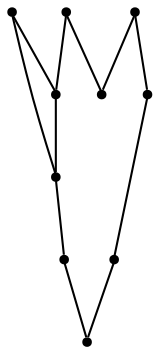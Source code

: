 graph {
  node [shape=point,comment="{\"directed\":false,\"doi\":\"10.1007/978-3-642-18469-7_26\",\"figure\":\"? (2)\"}"]

  v0 [pos="1300.0311892470343,1558.0611409069827"]
  v1 [pos="1097.6141081412893,1434.416476425477"]
  v2 [pos="1294.151321604068,1607.9441081219868"]
  v3 [pos="1281.7660955607132,1581.68996839909"]
  v4 [pos="1281.39080110626,1486.5498384437471"]
  v5 [pos="1191.6917359055517,1628.8224813382965"]
  v6 [pos="1096.8635192323825,1462.6709812153742"]
  v7 [pos="1157.2883443697438,1644.4499757392766"]
  v8 [pos="1144.0274312659985,1629.8226002833592"]
  v9 [pos="1134.3944918169,1430.5408883364837"]

  v0 -- v1 [id="-1",pos="1300.0311892470343,1558.0611409069827 1223.4137255575574,1533.7447952285825 1152.9180538101027,1490.5255147333714 1097.6141081412893,1434.416476425477"]
  v2 -- v3 [id="-3",pos="1294.151321604068,1607.9441081219868 1290.414793805762,1599.9220452002337 1285.781835306483,1591.337351783445 1281.7660955607132,1581.68996839909"]
  v4 -- v6 [id="-4",pos="1281.39080110626,1486.5498384437471 1263.5553425770208,1489.658677153317 1245.094266028761,1491.2880672759193 1226.5956473088956,1491.2880672759193 1181.7169718024481,1491.2880672759193 1137.355360171363,1481.7074517509434 1096.8635192323825,1462.6709812153742"]
  v3 -- v0 [id="-5",pos="1281.7660955607132,1581.68996839909 1289.6015921903138,1576.6016216300209 1296.4322312368815,1569.0379041657964 1300.0311892470343,1558.0611409069827"]
  v4 -- v5 [id="-6",pos="1281.39080110626,1486.5498384437471 1273.1840823933633,1545.0341592461657 1240.6906329302703,1597.0007923813005 1191.6917359055517,1628.8224813382965"]
  v2 -- v8 [id="-7",pos="1294.151321604068,1607.9441081219868 1266.1406619538332,1628.2350513526346 1232.4252466203907,1639.178494270196 1197.825872222644,1639.178494270196 1179.8735875458335,1639.178494270196 1162.0338021222399,1636.227990770011 1144.0274312659985,1629.8226002833592"]
  v5 -- v6 [id="-10",pos="1191.6917359055517,1628.8224813382965 1142.734580685194,1584.944806161169 1110.25360285877,1526.6356079156365 1096.8635192323825,1462.6709812153742"]
  v7 -- v5 [id="-12",pos="1157.2883443697438,1644.4499757392766 1173.1596473852385,1644.5584576136584 1185.3990316365268,1638.4825824101524 1191.6917359055517,1628.8224813382965"]
  v7 -- v8 [id="-14",pos="1157.2883443697438,1644.4499757392766 1151.4084767267777,1640.9246327640556 1146.771318594743,1635.6321671105986 1144.0274312659985,1629.8226002833592"]
  v9 -- v1 [id="-15",pos="1134.3944918169,1430.5408883364837 1127.4470266227609,1434.6123288129893 1118.4437775638405,1436.1167040674586 1109.3779157983788,1436.1167040674586 1105.0577663086103,1436.1167040674586 1100.7458888227548,1435.7749798043121 1097.6141081412893,1434.416476425477"]
  v6 -- v9 [id="-16",pos="1096.8635192323825,1462.6709812153742 1112.9600752775082,1454.6405246198706 1125.2952875125889,1443.5762636710515 1134.3944918169,1430.5408883364837"]
}